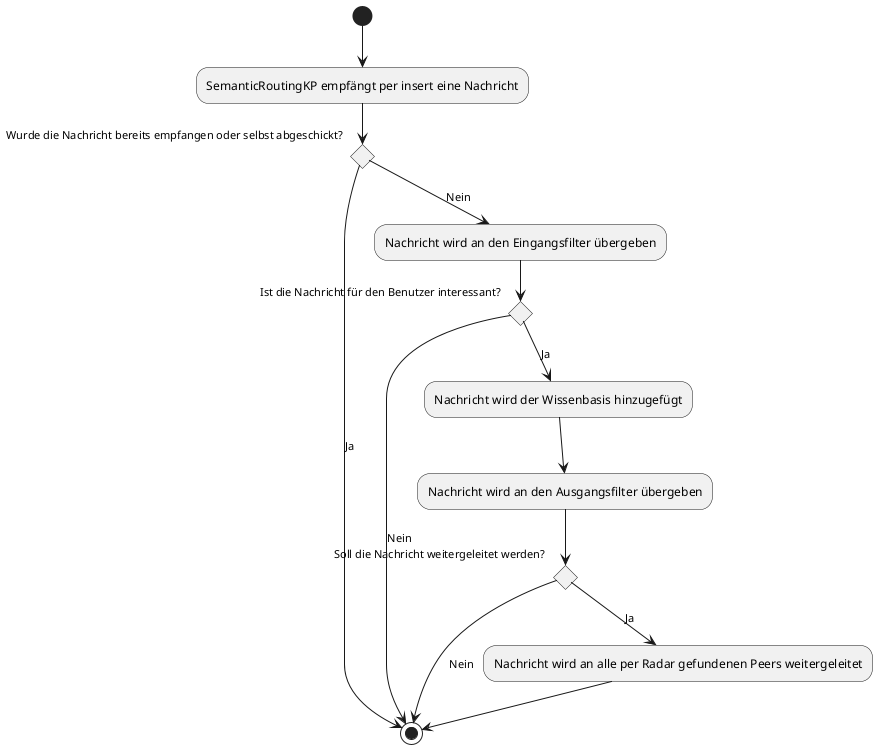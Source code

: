 @startuml
(*)  --> "SemanticRoutingKP empfängt per insert eine Nachricht"
If "Wurde die Nachricht bereits empfangen oder selbst abgeschickt?"
    -->[Ja](*)
    else
    -->[Nein] "Nachricht wird an den Eingangsfilter übergeben"
    if "Ist die Nachricht für den Benutzer interessant?"
        -->[Ja]"Nachricht wird der Wissenbasis hinzugefügt"
        --> "Nachricht wird an den Ausgangsfilter übergeben"
        if "Soll die Nachricht weitergeleitet werden?"
            -->[Ja]"Nachricht wird an alle per Radar gefundenen Peers weitergeleitet"
            -->(*)
            else
            -->[Nein](*)
            Endif

        else
        -->[Nein](*)
        Endif
Endif

@enduml